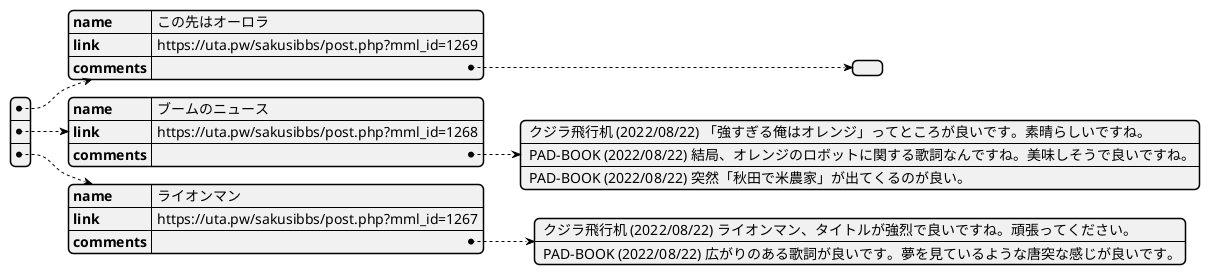 @startjson
[{"name": "\u3053\u306e\u5148\u306f\u30aa\u30fc\u30ed\u30e9", "link": "https://uta.pw/sakusibbs/post.php?mml_id=1269", "comments": []}, {"name": "\u30d6\u30fc\u30e0\u306e\u30cb\u30e5\u30fc\u30b9", "link": "https://uta.pw/sakusibbs/post.php?mml_id=1268", "comments": [" \u30af\u30b8\u30e9\u98db\u884c\u673a (2022/08/22) \u300c\u5f37\u3059\u304e\u308b\u4ffa\u306f\u30aa\u30ec\u30f3\u30b8\u300d\u3063\u3066\u3068\u3053\u308d\u304c\u826f\u3044\u3067\u3059\u3002\u7d20\u6674\u3089\u3057\u3044\u3067\u3059\u306d\u3002", " PAD-BOOK (2022/08/22) \u7d50\u5c40\u3001\u30aa\u30ec\u30f3\u30b8\u306e\u30ed\u30dc\u30c3\u30c8\u306b\u95a2\u3059\u308b\u6b4c\u8a5e\u306a\u3093\u3067\u3059\u306d\u3002\u7f8e\u5473\u3057\u305d\u3046\u3067\u826f\u3044\u3067\u3059\u306d\u3002", " PAD-BOOK (2022/08/22) \u7a81\u7136\u300c\u79cb\u7530\u3067\u7c73\u8fb2\u5bb6\u300d\u304c\u51fa\u3066\u304f\u308b\u306e\u304c\u826f\u3044\u3002"]}, {"name": "\u30e9\u30a4\u30aa\u30f3\u30de\u30f3", "link": "https://uta.pw/sakusibbs/post.php?mml_id=1267", "comments": [" \u30af\u30b8\u30e9\u98db\u884c\u673a (2022/08/22) \u30e9\u30a4\u30aa\u30f3\u30de\u30f3\u3001\u30bf\u30a4\u30c8\u30eb\u304c\u5f37\u70c8\u3067\u826f\u3044\u3067\u3059\u306d\u3002\u9811\u5f35\u3063\u3066\u304f\u3060\u3055\u3044\u3002", " PAD-BOOK (2022/08/22) \u5e83\u304c\u308a\u306e\u3042\u308b\u6b4c\u8a5e\u304c\u826f\u3044\u3067\u3059\u3002\u5922\u3092\u898b\u3066\u3044\u308b\u3088\u3046\u306a\u5510\u7a81\u306a\u611f\u3058\u304c\u826f\u3044\u3067\u3059\u3002"]}]
@endjson
